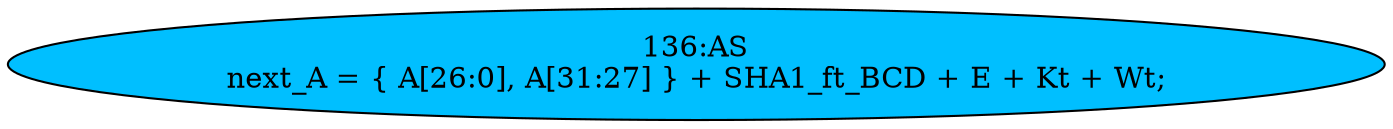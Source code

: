 strict digraph "" {
	node [label="\N"];
	"136:AS"	 [ast="<pyverilog.vparser.ast.Assign object at 0x7f56fedb08d0>",
		def_var="['next_A']",
		fillcolor=deepskyblue,
		label="136:AS
next_A = { A[26:0], A[31:27] } + SHA1_ft_BCD + E + Kt + Wt;",
		statements="[]",
		style=filled,
		typ=Assign,
		use_var="['A', 'A', 'SHA1_ft_BCD', 'E', 'Kt', 'Wt']"];
}
